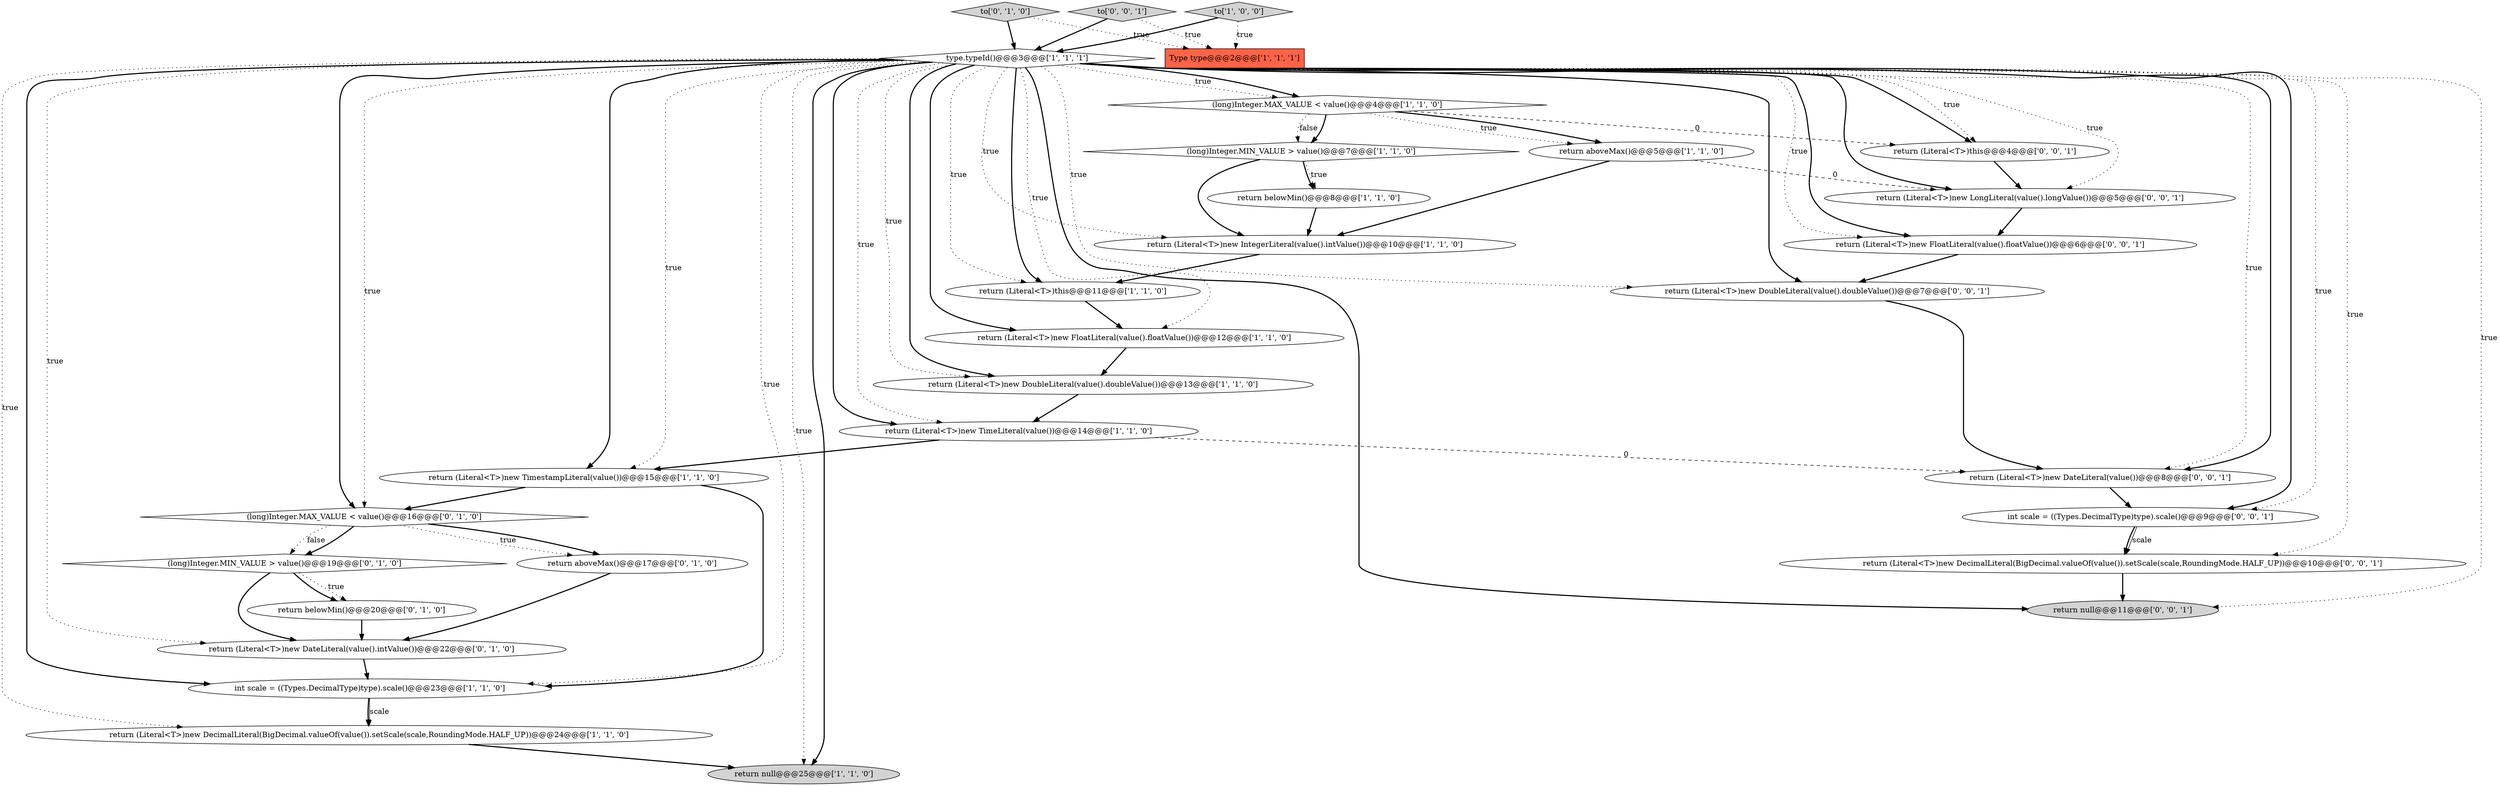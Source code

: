 digraph {
11 [style = filled, label = "return (Literal<T>)new DecimalLiteral(BigDecimal.valueOf(value()).setScale(scale,RoundingMode.HALF_UP))@@@24@@@['1', '1', '0']", fillcolor = white, shape = ellipse image = "AAA0AAABBB1BBB"];
21 [style = filled, label = "return belowMin()@@@20@@@['0', '1', '0']", fillcolor = white, shape = ellipse image = "AAA1AAABBB2BBB"];
5 [style = filled, label = "return (Literal<T>)new FloatLiteral(value().floatValue())@@@12@@@['1', '1', '0']", fillcolor = white, shape = ellipse image = "AAA0AAABBB1BBB"];
4 [style = filled, label = "(long)Integer.MIN_VALUE > value()@@@7@@@['1', '1', '0']", fillcolor = white, shape = diamond image = "AAA0AAABBB1BBB"];
26 [style = filled, label = "int scale = ((Types.DecimalType)type).scale()@@@9@@@['0', '0', '1']", fillcolor = white, shape = ellipse image = "AAA0AAABBB3BBB"];
9 [style = filled, label = "return (Literal<T>)this@@@11@@@['1', '1', '0']", fillcolor = white, shape = ellipse image = "AAA0AAABBB1BBB"];
8 [style = filled, label = "int scale = ((Types.DecimalType)type).scale()@@@23@@@['1', '1', '0']", fillcolor = white, shape = ellipse image = "AAA0AAABBB1BBB"];
12 [style = filled, label = "type.typeId()@@@3@@@['1', '1', '1']", fillcolor = white, shape = diamond image = "AAA0AAABBB1BBB"];
14 [style = filled, label = "return (Literal<T>)new TimestampLiteral(value())@@@15@@@['1', '1', '0']", fillcolor = white, shape = ellipse image = "AAA0AAABBB1BBB"];
17 [style = filled, label = "to['0', '1', '0']", fillcolor = lightgray, shape = diamond image = "AAA0AAABBB2BBB"];
6 [style = filled, label = "(long)Integer.MAX_VALUE < value()@@@4@@@['1', '1', '0']", fillcolor = white, shape = diamond image = "AAA0AAABBB1BBB"];
2 [style = filled, label = "Type type@@@2@@@['1', '1', '1']", fillcolor = tomato, shape = box image = "AAA0AAABBB1BBB"];
13 [style = filled, label = "return belowMin()@@@8@@@['1', '1', '0']", fillcolor = white, shape = ellipse image = "AAA0AAABBB1BBB"];
24 [style = filled, label = "return (Literal<T>)new DecimalLiteral(BigDecimal.valueOf(value()).setScale(scale,RoundingMode.HALF_UP))@@@10@@@['0', '0', '1']", fillcolor = white, shape = ellipse image = "AAA0AAABBB3BBB"];
0 [style = filled, label = "return aboveMax()@@@5@@@['1', '1', '0']", fillcolor = white, shape = ellipse image = "AAA0AAABBB1BBB"];
29 [style = filled, label = "return (Literal<T>)new FloatLiteral(value().floatValue())@@@6@@@['0', '0', '1']", fillcolor = white, shape = ellipse image = "AAA0AAABBB3BBB"];
27 [style = filled, label = "return null@@@11@@@['0', '0', '1']", fillcolor = lightgray, shape = ellipse image = "AAA0AAABBB3BBB"];
30 [style = filled, label = "return (Literal<T>)new DateLiteral(value())@@@8@@@['0', '0', '1']", fillcolor = white, shape = ellipse image = "AAA0AAABBB3BBB"];
23 [style = filled, label = "return (Literal<T>)new LongLiteral(value().longValue())@@@5@@@['0', '0', '1']", fillcolor = white, shape = ellipse image = "AAA0AAABBB3BBB"];
22 [style = filled, label = "to['0', '0', '1']", fillcolor = lightgray, shape = diamond image = "AAA0AAABBB3BBB"];
20 [style = filled, label = "return (Literal<T>)new DateLiteral(value().intValue())@@@22@@@['0', '1', '0']", fillcolor = white, shape = ellipse image = "AAA1AAABBB2BBB"];
3 [style = filled, label = "to['1', '0', '0']", fillcolor = lightgray, shape = diamond image = "AAA0AAABBB1BBB"];
16 [style = filled, label = "return aboveMax()@@@17@@@['0', '1', '0']", fillcolor = white, shape = ellipse image = "AAA1AAABBB2BBB"];
1 [style = filled, label = "return (Literal<T>)new IntegerLiteral(value().intValue())@@@10@@@['1', '1', '0']", fillcolor = white, shape = ellipse image = "AAA0AAABBB1BBB"];
7 [style = filled, label = "return null@@@25@@@['1', '1', '0']", fillcolor = lightgray, shape = ellipse image = "AAA0AAABBB1BBB"];
10 [style = filled, label = "return (Literal<T>)new DoubleLiteral(value().doubleValue())@@@13@@@['1', '1', '0']", fillcolor = white, shape = ellipse image = "AAA0AAABBB1BBB"];
19 [style = filled, label = "(long)Integer.MIN_VALUE > value()@@@19@@@['0', '1', '0']", fillcolor = white, shape = diamond image = "AAA1AAABBB2BBB"];
15 [style = filled, label = "return (Literal<T>)new TimeLiteral(value())@@@14@@@['1', '1', '0']", fillcolor = white, shape = ellipse image = "AAA0AAABBB1BBB"];
25 [style = filled, label = "return (Literal<T>)new DoubleLiteral(value().doubleValue())@@@7@@@['0', '0', '1']", fillcolor = white, shape = ellipse image = "AAA0AAABBB3BBB"];
18 [style = filled, label = "(long)Integer.MAX_VALUE < value()@@@16@@@['0', '1', '0']", fillcolor = white, shape = diamond image = "AAA1AAABBB2BBB"];
28 [style = filled, label = "return (Literal<T>)this@@@4@@@['0', '0', '1']", fillcolor = white, shape = ellipse image = "AAA0AAABBB3BBB"];
12->10 [style = dotted, label="true"];
12->18 [style = dotted, label="true"];
12->7 [style = dotted, label="true"];
19->21 [style = dotted, label="true"];
12->25 [style = dotted, label="true"];
12->7 [style = bold, label=""];
12->25 [style = bold, label=""];
12->26 [style = bold, label=""];
12->27 [style = dotted, label="true"];
12->28 [style = bold, label=""];
12->27 [style = bold, label=""];
30->26 [style = bold, label=""];
26->24 [style = bold, label=""];
8->11 [style = solid, label="scale"];
1->9 [style = bold, label=""];
6->4 [style = bold, label=""];
14->18 [style = bold, label=""];
12->23 [style = dotted, label="true"];
12->14 [style = bold, label=""];
12->11 [style = dotted, label="true"];
12->15 [style = bold, label=""];
19->20 [style = bold, label=""];
6->0 [style = bold, label=""];
12->26 [style = dotted, label="true"];
28->23 [style = bold, label=""];
12->15 [style = dotted, label="true"];
20->8 [style = bold, label=""];
17->12 [style = bold, label=""];
6->28 [style = dashed, label="0"];
15->30 [style = dashed, label="0"];
12->28 [style = dotted, label="true"];
12->23 [style = bold, label=""];
12->20 [style = dotted, label="true"];
5->10 [style = bold, label=""];
12->30 [style = dotted, label="true"];
0->1 [style = bold, label=""];
12->30 [style = bold, label=""];
4->1 [style = bold, label=""];
12->5 [style = dotted, label="true"];
29->25 [style = bold, label=""];
11->7 [style = bold, label=""];
6->0 [style = dotted, label="true"];
12->29 [style = dotted, label="true"];
12->9 [style = bold, label=""];
18->16 [style = dotted, label="true"];
12->8 [style = dotted, label="true"];
22->2 [style = dotted, label="true"];
6->4 [style = dotted, label="false"];
12->5 [style = bold, label=""];
12->10 [style = bold, label=""];
8->11 [style = bold, label=""];
19->21 [style = bold, label=""];
0->23 [style = dashed, label="0"];
21->20 [style = bold, label=""];
12->9 [style = dotted, label="true"];
15->14 [style = bold, label=""];
3->12 [style = bold, label=""];
18->19 [style = bold, label=""];
3->2 [style = dotted, label="true"];
18->16 [style = bold, label=""];
14->8 [style = bold, label=""];
17->2 [style = dotted, label="true"];
12->14 [style = dotted, label="true"];
12->18 [style = bold, label=""];
12->29 [style = bold, label=""];
13->1 [style = bold, label=""];
16->20 [style = bold, label=""];
4->13 [style = bold, label=""];
10->15 [style = bold, label=""];
18->19 [style = dotted, label="false"];
24->27 [style = bold, label=""];
12->6 [style = dotted, label="true"];
4->13 [style = dotted, label="true"];
22->12 [style = bold, label=""];
12->1 [style = dotted, label="true"];
26->24 [style = solid, label="scale"];
25->30 [style = bold, label=""];
12->8 [style = bold, label=""];
9->5 [style = bold, label=""];
12->6 [style = bold, label=""];
23->29 [style = bold, label=""];
12->24 [style = dotted, label="true"];
}
